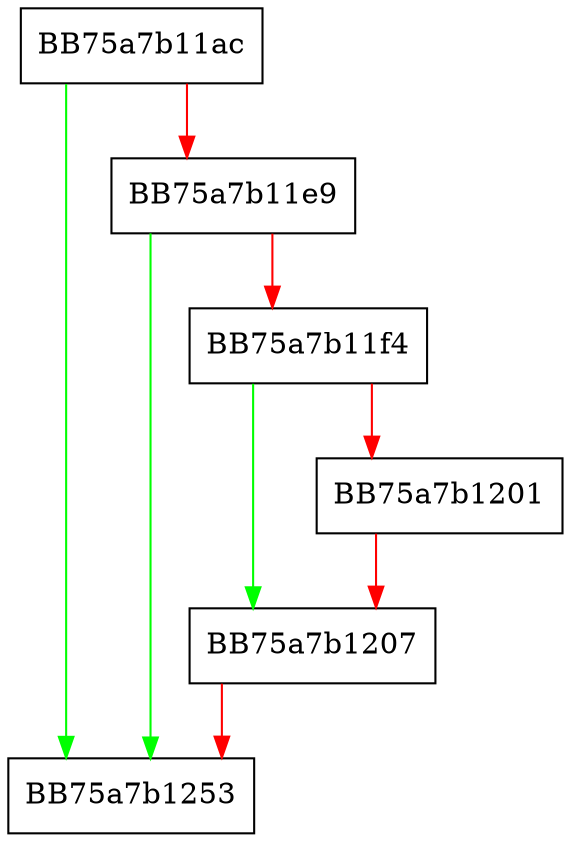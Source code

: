 digraph __dcrt_write_console {
  node [shape="box"];
  graph [splines=ortho];
  BB75a7b11ac -> BB75a7b1253 [color="green"];
  BB75a7b11ac -> BB75a7b11e9 [color="red"];
  BB75a7b11e9 -> BB75a7b1253 [color="green"];
  BB75a7b11e9 -> BB75a7b11f4 [color="red"];
  BB75a7b11f4 -> BB75a7b1207 [color="green"];
  BB75a7b11f4 -> BB75a7b1201 [color="red"];
  BB75a7b1201 -> BB75a7b1207 [color="red"];
  BB75a7b1207 -> BB75a7b1253 [color="red"];
}